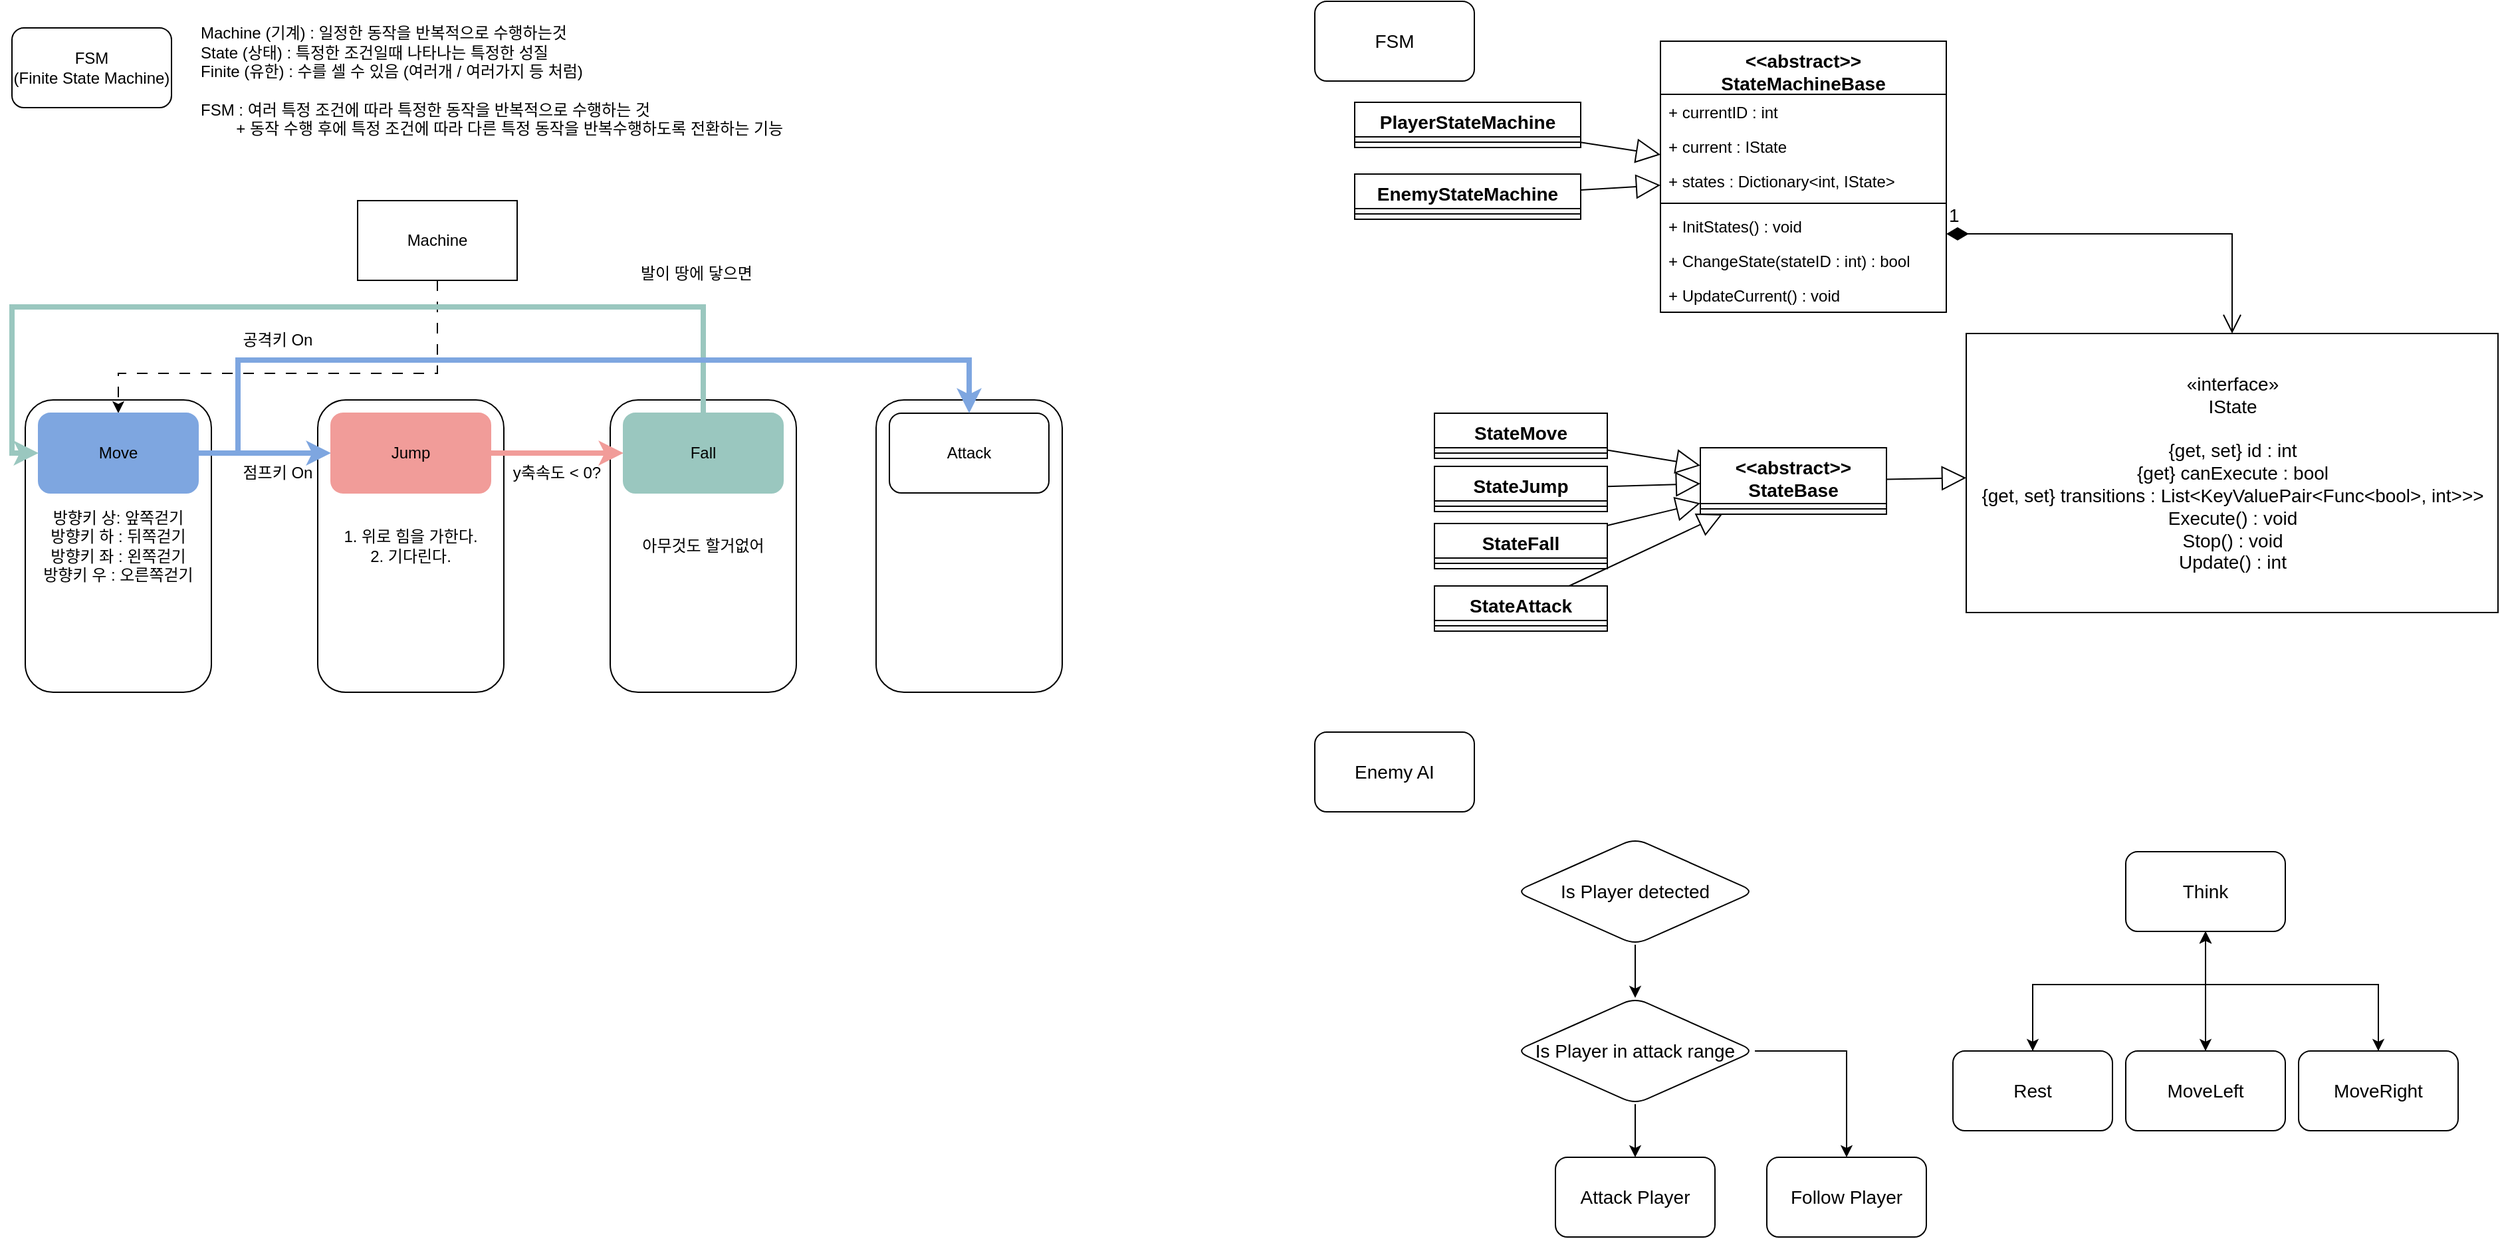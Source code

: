 <mxfile version="20.8.23" type="device"><diagram id="C5RBs43oDa-KdzZeNtuy" name="Page-1"><mxGraphModel dx="1434" dy="796" grid="1" gridSize="10" guides="1" tooltips="1" connect="1" arrows="1" fold="1" page="1" pageScale="1" pageWidth="827" pageHeight="1169" math="0" shadow="0"><root><mxCell id="WIyWlLk6GJQsqaUBKTNV-0"/><mxCell id="WIyWlLk6GJQsqaUBKTNV-1" parent="WIyWlLk6GJQsqaUBKTNV-0"/><mxCell id="SrtOL_HdsPa7O50A49XY-13" value="" style="rounded=1;whiteSpace=wrap;html=1;" parent="WIyWlLk6GJQsqaUBKTNV-1" vertex="1"><mxGeometry x="670" y="310" width="140" height="220" as="geometry"/></mxCell><mxCell id="SrtOL_HdsPa7O50A49XY-12" value="아무것도 할거없어" style="rounded=1;whiteSpace=wrap;html=1;" parent="WIyWlLk6GJQsqaUBKTNV-1" vertex="1"><mxGeometry x="470" y="310" width="140" height="220" as="geometry"/></mxCell><mxCell id="SrtOL_HdsPa7O50A49XY-11" value="1. 위로 힘을 가한다.&lt;br&gt;2. 기다린다." style="rounded=1;whiteSpace=wrap;html=1;" parent="WIyWlLk6GJQsqaUBKTNV-1" vertex="1"><mxGeometry x="250" y="310" width="140" height="220" as="geometry"/></mxCell><mxCell id="SrtOL_HdsPa7O50A49XY-10" value="방향키 상: 앞쪽걷기&lt;br&gt;방향키 하 : 뒤쪽걷기&lt;br&gt;방향키 좌 : 왼쪽걷기&lt;br&gt;방향키 우 : 오른쪽걷기" style="rounded=1;whiteSpace=wrap;html=1;" parent="WIyWlLk6GJQsqaUBKTNV-1" vertex="1"><mxGeometry x="30" y="310" width="140" height="220" as="geometry"/></mxCell><mxCell id="SrtOL_HdsPa7O50A49XY-0" value="FSM&lt;br&gt;(Finite State Machine)" style="rounded=1;whiteSpace=wrap;html=1;" parent="WIyWlLk6GJQsqaUBKTNV-1" vertex="1"><mxGeometry x="20" y="30" width="120" height="60" as="geometry"/></mxCell><mxCell id="SrtOL_HdsPa7O50A49XY-1" value="Machine (기계) : 일정한 동작을 반복적으로 수행하는것&lt;br&gt;State (상태) : 특정한 조건일때 나타나는 특정한 성질&lt;br&gt;Finite (유한) : 수를 셀 수 있음 (여러개 / 여러가지 등 처럼)&lt;br&gt;&lt;br&gt;FSM : 여러 특정 조건에 따라 특정한 동작을 반복적으로 수행하는 것&lt;br&gt;&lt;span style=&quot;white-space: pre;&quot;&gt;&lt;span style=&quot;white-space: pre;&quot;&gt;&#9;&lt;/span&gt;+&lt;/span&gt;&amp;nbsp;동작 수행 후에 특정 조건에 따라 다른 특정 동작을 반복수행하도록 전환하는 기능&amp;nbsp;" style="text;html=1;strokeColor=none;fillColor=none;align=left;verticalAlign=middle;whiteSpace=wrap;rounded=0;" parent="WIyWlLk6GJQsqaUBKTNV-1" vertex="1"><mxGeometry x="160" y="20" width="540" height="100" as="geometry"/></mxCell><mxCell id="SrtOL_HdsPa7O50A49XY-9" style="edgeStyle=orthogonalEdgeStyle;rounded=0;orthogonalLoop=1;jettySize=auto;html=1;entryX=0.5;entryY=0;entryDx=0;entryDy=0;dashed=1;dashPattern=8 8;" parent="WIyWlLk6GJQsqaUBKTNV-1" source="SrtOL_HdsPa7O50A49XY-4" target="SrtOL_HdsPa7O50A49XY-5" edge="1"><mxGeometry relative="1" as="geometry"><Array as="points"><mxPoint x="340" y="290"/><mxPoint x="100" y="290"/></Array></mxGeometry></mxCell><mxCell id="SrtOL_HdsPa7O50A49XY-4" value="Machine" style="whiteSpace=wrap;html=1;" parent="WIyWlLk6GJQsqaUBKTNV-1" vertex="1"><mxGeometry x="280" y="160" width="120" height="60" as="geometry"/></mxCell><mxCell id="SrtOL_HdsPa7O50A49XY-15" style="edgeStyle=orthogonalEdgeStyle;rounded=0;orthogonalLoop=1;jettySize=auto;html=1;strokeWidth=4;strokeColor=#7EA6E0;" parent="WIyWlLk6GJQsqaUBKTNV-1" source="SrtOL_HdsPa7O50A49XY-5" target="SrtOL_HdsPa7O50A49XY-6" edge="1"><mxGeometry relative="1" as="geometry"/></mxCell><mxCell id="SrtOL_HdsPa7O50A49XY-5" value="Move" style="rounded=1;whiteSpace=wrap;html=1;strokeColor=#7EA6E0;fillColor=#7EA6E0;" parent="WIyWlLk6GJQsqaUBKTNV-1" vertex="1"><mxGeometry x="40" y="320" width="120" height="60" as="geometry"/></mxCell><mxCell id="SrtOL_HdsPa7O50A49XY-20" style="edgeStyle=orthogonalEdgeStyle;rounded=0;orthogonalLoop=1;jettySize=auto;html=1;strokeColor=#F19C99;strokeWidth=4;" parent="WIyWlLk6GJQsqaUBKTNV-1" source="SrtOL_HdsPa7O50A49XY-6" target="SrtOL_HdsPa7O50A49XY-8" edge="1"><mxGeometry relative="1" as="geometry"/></mxCell><mxCell id="SrtOL_HdsPa7O50A49XY-6" value="Jump" style="rounded=1;whiteSpace=wrap;html=1;strokeColor=#F19C99;fillColor=#F19C99;" parent="WIyWlLk6GJQsqaUBKTNV-1" vertex="1"><mxGeometry x="260" y="320" width="120" height="60" as="geometry"/></mxCell><mxCell id="SrtOL_HdsPa7O50A49XY-7" value="Attack" style="rounded=1;whiteSpace=wrap;html=1;" parent="WIyWlLk6GJQsqaUBKTNV-1" vertex="1"><mxGeometry x="680" y="320" width="120" height="60" as="geometry"/></mxCell><mxCell id="SrtOL_HdsPa7O50A49XY-22" style="edgeStyle=orthogonalEdgeStyle;rounded=0;orthogonalLoop=1;jettySize=auto;html=1;entryX=0;entryY=0.5;entryDx=0;entryDy=0;strokeColor=#9AC7BF;strokeWidth=4;" parent="WIyWlLk6GJQsqaUBKTNV-1" source="SrtOL_HdsPa7O50A49XY-8" target="SrtOL_HdsPa7O50A49XY-5" edge="1"><mxGeometry relative="1" as="geometry"><Array as="points"><mxPoint x="540" y="240"/><mxPoint x="20" y="240"/><mxPoint x="20" y="350"/></Array></mxGeometry></mxCell><mxCell id="SrtOL_HdsPa7O50A49XY-8" value="Fall" style="rounded=1;whiteSpace=wrap;html=1;strokeColor=#9AC7BF;fillColor=#9AC7BF;" parent="WIyWlLk6GJQsqaUBKTNV-1" vertex="1"><mxGeometry x="480" y="320" width="120" height="60" as="geometry"/></mxCell><mxCell id="SrtOL_HdsPa7O50A49XY-16" value="점프키 On" style="text;html=1;strokeColor=none;fillColor=none;align=center;verticalAlign=middle;whiteSpace=wrap;rounded=0;" parent="WIyWlLk6GJQsqaUBKTNV-1" vertex="1"><mxGeometry x="190" y="350" width="60" height="30" as="geometry"/></mxCell><mxCell id="SrtOL_HdsPa7O50A49XY-17" style="edgeStyle=orthogonalEdgeStyle;rounded=0;orthogonalLoop=1;jettySize=auto;html=1;strokeWidth=4;strokeColor=#7EA6E0;exitX=1;exitY=0.5;exitDx=0;exitDy=0;" parent="WIyWlLk6GJQsqaUBKTNV-1" source="SrtOL_HdsPa7O50A49XY-5" target="SrtOL_HdsPa7O50A49XY-7" edge="1"><mxGeometry relative="1" as="geometry"><mxPoint x="170" y="360" as="sourcePoint"/><mxPoint x="270" y="360" as="targetPoint"/><Array as="points"><mxPoint x="190" y="350"/><mxPoint x="190" y="280"/><mxPoint x="740" y="280"/></Array></mxGeometry></mxCell><mxCell id="SrtOL_HdsPa7O50A49XY-18" value="공격키 On" style="text;html=1;strokeColor=none;fillColor=none;align=center;verticalAlign=middle;whiteSpace=wrap;rounded=0;" parent="WIyWlLk6GJQsqaUBKTNV-1" vertex="1"><mxGeometry x="190" y="250" width="60" height="30" as="geometry"/></mxCell><mxCell id="SrtOL_HdsPa7O50A49XY-21" value="y축속도 &amp;lt; 0?" style="text;html=1;strokeColor=none;fillColor=none;align=center;verticalAlign=middle;whiteSpace=wrap;rounded=0;" parent="WIyWlLk6GJQsqaUBKTNV-1" vertex="1"><mxGeometry x="390" y="350" width="80" height="30" as="geometry"/></mxCell><mxCell id="SrtOL_HdsPa7O50A49XY-23" value="발이 땅에 닿으면" style="text;html=1;strokeColor=none;fillColor=none;align=center;verticalAlign=middle;whiteSpace=wrap;rounded=0;" parent="WIyWlLk6GJQsqaUBKTNV-1" vertex="1"><mxGeometry x="480" y="200" width="110" height="30" as="geometry"/></mxCell><mxCell id="xdMkvQjIk9wKKiNEip1m-0" value="&lt;&lt;abstract&gt;&gt;&#10;StateMachineBase" style="swimlane;fontStyle=1;align=center;verticalAlign=top;childLayout=stackLayout;horizontal=1;startSize=40;horizontalStack=0;resizeParent=1;resizeParentMax=0;resizeLast=0;collapsible=1;marginBottom=0;fontSize=14;" parent="WIyWlLk6GJQsqaUBKTNV-1" vertex="1"><mxGeometry x="1260" y="40" width="215" height="204" as="geometry"/></mxCell><mxCell id="xdMkvQjIk9wKKiNEip1m-1" value="+ currentID : int" style="text;strokeColor=none;fillColor=none;align=left;verticalAlign=top;spacingLeft=4;spacingRight=4;overflow=hidden;rotatable=0;points=[[0,0.5],[1,0.5]];portConstraint=eastwest;" parent="xdMkvQjIk9wKKiNEip1m-0" vertex="1"><mxGeometry y="40" width="215" height="26" as="geometry"/></mxCell><mxCell id="xdMkvQjIk9wKKiNEip1m-24" value="+ current : IState" style="text;strokeColor=none;fillColor=none;align=left;verticalAlign=top;spacingLeft=4;spacingRight=4;overflow=hidden;rotatable=0;points=[[0,0.5],[1,0.5]];portConstraint=eastwest;" parent="xdMkvQjIk9wKKiNEip1m-0" vertex="1"><mxGeometry y="66" width="215" height="26" as="geometry"/></mxCell><mxCell id="xdMkvQjIk9wKKiNEip1m-25" value="+ states : Dictionary&lt;int, IState&gt;" style="text;strokeColor=none;fillColor=none;align=left;verticalAlign=top;spacingLeft=4;spacingRight=4;overflow=hidden;rotatable=0;points=[[0,0.5],[1,0.5]];portConstraint=eastwest;" parent="xdMkvQjIk9wKKiNEip1m-0" vertex="1"><mxGeometry y="92" width="215" height="26" as="geometry"/></mxCell><mxCell id="xdMkvQjIk9wKKiNEip1m-2" value="" style="line;strokeWidth=1;fillColor=none;align=left;verticalAlign=middle;spacingTop=-1;spacingLeft=3;spacingRight=3;rotatable=0;labelPosition=right;points=[];portConstraint=eastwest;strokeColor=inherit;" parent="xdMkvQjIk9wKKiNEip1m-0" vertex="1"><mxGeometry y="118" width="215" height="8" as="geometry"/></mxCell><mxCell id="xdMkvQjIk9wKKiNEip1m-3" value="+ InitStates() : void" style="text;strokeColor=none;fillColor=none;align=left;verticalAlign=top;spacingLeft=4;spacingRight=4;overflow=hidden;rotatable=0;points=[[0,0.5],[1,0.5]];portConstraint=eastwest;" parent="xdMkvQjIk9wKKiNEip1m-0" vertex="1"><mxGeometry y="126" width="215" height="26" as="geometry"/></mxCell><mxCell id="xdMkvQjIk9wKKiNEip1m-26" value="+ ChangeState(stateID : int) : bool" style="text;strokeColor=none;fillColor=none;align=left;verticalAlign=top;spacingLeft=4;spacingRight=4;overflow=hidden;rotatable=0;points=[[0,0.5],[1,0.5]];portConstraint=eastwest;" parent="xdMkvQjIk9wKKiNEip1m-0" vertex="1"><mxGeometry y="152" width="215" height="26" as="geometry"/></mxCell><mxCell id="xdMkvQjIk9wKKiNEip1m-27" value="+ UpdateCurrent() : void" style="text;strokeColor=none;fillColor=none;align=left;verticalAlign=top;spacingLeft=4;spacingRight=4;overflow=hidden;rotatable=0;points=[[0,0.5],[1,0.5]];portConstraint=eastwest;" parent="xdMkvQjIk9wKKiNEip1m-0" vertex="1"><mxGeometry y="178" width="215" height="26" as="geometry"/></mxCell><mxCell id="xdMkvQjIk9wKKiNEip1m-4" value="&lt;&lt;abstract&gt;&gt;&#10;StateBase" style="swimlane;fontStyle=1;align=center;verticalAlign=top;childLayout=stackLayout;horizontal=1;startSize=42;horizontalStack=0;resizeParent=1;resizeParentMax=0;resizeLast=0;collapsible=1;marginBottom=0;fontSize=14;" parent="WIyWlLk6GJQsqaUBKTNV-1" vertex="1"><mxGeometry x="1290" y="346" width="140" height="50" as="geometry"/></mxCell><mxCell id="xdMkvQjIk9wKKiNEip1m-6" value="" style="line;strokeWidth=1;fillColor=none;align=left;verticalAlign=middle;spacingTop=-1;spacingLeft=3;spacingRight=3;rotatable=0;labelPosition=right;points=[];portConstraint=eastwest;strokeColor=inherit;" parent="xdMkvQjIk9wKKiNEip1m-4" vertex="1"><mxGeometry y="42" width="140" height="8" as="geometry"/></mxCell><mxCell id="xdMkvQjIk9wKKiNEip1m-8" value="«interface»&lt;br&gt;IState&lt;br&gt;&lt;br&gt;{get, set} id : int&lt;br&gt;{get} canExecute : bool&lt;br&gt;{get, set} transitions : List&amp;lt;KeyValuePair&amp;lt;Func&amp;lt;bool&amp;gt;, int&amp;gt;&amp;gt;&amp;gt;&lt;br&gt;Execute() : void&lt;br&gt;Stop() : void&lt;br&gt;Update() : int" style="html=1;fontSize=14;" parent="WIyWlLk6GJQsqaUBKTNV-1" vertex="1"><mxGeometry x="1490" y="260" width="400" height="210" as="geometry"/></mxCell><mxCell id="xdMkvQjIk9wKKiNEip1m-9" value="" style="endArrow=block;endSize=16;endFill=0;html=1;rounded=0;fontSize=14;" parent="WIyWlLk6GJQsqaUBKTNV-1" source="xdMkvQjIk9wKKiNEip1m-4" target="xdMkvQjIk9wKKiNEip1m-8" edge="1"><mxGeometry width="160" relative="1" as="geometry"><mxPoint x="1490" y="430" as="sourcePoint"/><mxPoint x="1650" y="430" as="targetPoint"/></mxGeometry></mxCell><mxCell id="xdMkvQjIk9wKKiNEip1m-10" value="StateMove" style="swimlane;fontStyle=1;align=center;verticalAlign=top;childLayout=stackLayout;horizontal=1;startSize=26;horizontalStack=0;resizeParent=1;resizeParentMax=0;resizeLast=0;collapsible=1;marginBottom=0;fontSize=14;" parent="WIyWlLk6GJQsqaUBKTNV-1" vertex="1"><mxGeometry x="1090" y="320" width="130" height="34" as="geometry"/></mxCell><mxCell id="xdMkvQjIk9wKKiNEip1m-11" value="" style="line;strokeWidth=1;fillColor=none;align=left;verticalAlign=middle;spacingTop=-1;spacingLeft=3;spacingRight=3;rotatable=0;labelPosition=right;points=[];portConstraint=eastwest;strokeColor=inherit;" parent="xdMkvQjIk9wKKiNEip1m-10" vertex="1"><mxGeometry y="26" width="130" height="8" as="geometry"/></mxCell><mxCell id="xdMkvQjIk9wKKiNEip1m-12" value="StateJump" style="swimlane;fontStyle=1;align=center;verticalAlign=top;childLayout=stackLayout;horizontal=1;startSize=26;horizontalStack=0;resizeParent=1;resizeParentMax=0;resizeLast=0;collapsible=1;marginBottom=0;fontSize=14;" parent="WIyWlLk6GJQsqaUBKTNV-1" vertex="1"><mxGeometry x="1090" y="360" width="130" height="34" as="geometry"/></mxCell><mxCell id="xdMkvQjIk9wKKiNEip1m-13" value="" style="line;strokeWidth=1;fillColor=none;align=left;verticalAlign=middle;spacingTop=-1;spacingLeft=3;spacingRight=3;rotatable=0;labelPosition=right;points=[];portConstraint=eastwest;strokeColor=inherit;" parent="xdMkvQjIk9wKKiNEip1m-12" vertex="1"><mxGeometry y="26" width="130" height="8" as="geometry"/></mxCell><mxCell id="xdMkvQjIk9wKKiNEip1m-14" value="StateFall" style="swimlane;fontStyle=1;align=center;verticalAlign=top;childLayout=stackLayout;horizontal=1;startSize=26;horizontalStack=0;resizeParent=1;resizeParentMax=0;resizeLast=0;collapsible=1;marginBottom=0;fontSize=14;" parent="WIyWlLk6GJQsqaUBKTNV-1" vertex="1"><mxGeometry x="1090" y="403" width="130" height="34" as="geometry"/></mxCell><mxCell id="xdMkvQjIk9wKKiNEip1m-15" value="" style="line;strokeWidth=1;fillColor=none;align=left;verticalAlign=middle;spacingTop=-1;spacingLeft=3;spacingRight=3;rotatable=0;labelPosition=right;points=[];portConstraint=eastwest;strokeColor=inherit;" parent="xdMkvQjIk9wKKiNEip1m-14" vertex="1"><mxGeometry y="26" width="130" height="8" as="geometry"/></mxCell><mxCell id="xdMkvQjIk9wKKiNEip1m-16" value="StateAttack" style="swimlane;fontStyle=1;align=center;verticalAlign=top;childLayout=stackLayout;horizontal=1;startSize=26;horizontalStack=0;resizeParent=1;resizeParentMax=0;resizeLast=0;collapsible=1;marginBottom=0;fontSize=14;" parent="WIyWlLk6GJQsqaUBKTNV-1" vertex="1"><mxGeometry x="1090" y="450" width="130" height="34" as="geometry"/></mxCell><mxCell id="xdMkvQjIk9wKKiNEip1m-17" value="" style="line;strokeWidth=1;fillColor=none;align=left;verticalAlign=middle;spacingTop=-1;spacingLeft=3;spacingRight=3;rotatable=0;labelPosition=right;points=[];portConstraint=eastwest;strokeColor=inherit;" parent="xdMkvQjIk9wKKiNEip1m-16" vertex="1"><mxGeometry y="26" width="130" height="8" as="geometry"/></mxCell><mxCell id="xdMkvQjIk9wKKiNEip1m-18" value="" style="endArrow=block;endSize=16;endFill=0;html=1;rounded=0;fontSize=14;" parent="WIyWlLk6GJQsqaUBKTNV-1" source="xdMkvQjIk9wKKiNEip1m-10" target="xdMkvQjIk9wKKiNEip1m-4" edge="1"><mxGeometry width="160" relative="1" as="geometry"><mxPoint x="1430" y="373" as="sourcePoint"/><mxPoint x="1500" y="374" as="targetPoint"/></mxGeometry></mxCell><mxCell id="xdMkvQjIk9wKKiNEip1m-19" value="" style="endArrow=block;endSize=16;endFill=0;html=1;rounded=0;fontSize=14;" parent="WIyWlLk6GJQsqaUBKTNV-1" source="xdMkvQjIk9wKKiNEip1m-12" target="xdMkvQjIk9wKKiNEip1m-4" edge="1"><mxGeometry width="160" relative="1" as="geometry"><mxPoint x="1230" y="355" as="sourcePoint"/><mxPoint x="1300" y="365" as="targetPoint"/></mxGeometry></mxCell><mxCell id="xdMkvQjIk9wKKiNEip1m-20" value="" style="endArrow=block;endSize=16;endFill=0;html=1;rounded=0;fontSize=14;" parent="WIyWlLk6GJQsqaUBKTNV-1" source="xdMkvQjIk9wKKiNEip1m-14" target="xdMkvQjIk9wKKiNEip1m-4" edge="1"><mxGeometry width="160" relative="1" as="geometry"><mxPoint x="1230" y="382" as="sourcePoint"/><mxPoint x="1300" y="378" as="targetPoint"/></mxGeometry></mxCell><mxCell id="xdMkvQjIk9wKKiNEip1m-21" value="" style="endArrow=block;endSize=16;endFill=0;html=1;rounded=0;fontSize=14;" parent="WIyWlLk6GJQsqaUBKTNV-1" source="xdMkvQjIk9wKKiNEip1m-16" target="xdMkvQjIk9wKKiNEip1m-4" edge="1"><mxGeometry width="160" relative="1" as="geometry"><mxPoint x="1225" y="413" as="sourcePoint"/><mxPoint x="1305" y="390" as="targetPoint"/></mxGeometry></mxCell><mxCell id="xdMkvQjIk9wKKiNEip1m-23" value="1" style="endArrow=open;html=1;endSize=12;startArrow=diamondThin;startSize=14;startFill=1;edgeStyle=orthogonalEdgeStyle;align=left;verticalAlign=bottom;rounded=0;fontSize=14;" parent="WIyWlLk6GJQsqaUBKTNV-1" source="xdMkvQjIk9wKKiNEip1m-0" target="xdMkvQjIk9wKKiNEip1m-8" edge="1"><mxGeometry x="-1" y="3" relative="1" as="geometry"><mxPoint x="1430" y="330" as="sourcePoint"/><mxPoint x="1590" y="330" as="targetPoint"/><Array as="points"><mxPoint x="1690" y="185"/></Array></mxGeometry></mxCell><mxCell id="xdMkvQjIk9wKKiNEip1m-28" value="PlayerStateMachine" style="swimlane;fontStyle=1;align=center;verticalAlign=top;childLayout=stackLayout;horizontal=1;startSize=26;horizontalStack=0;resizeParent=1;resizeParentMax=0;resizeLast=0;collapsible=1;marginBottom=0;fontSize=14;" parent="WIyWlLk6GJQsqaUBKTNV-1" vertex="1"><mxGeometry x="1030" y="86" width="170" height="34" as="geometry"/></mxCell><mxCell id="xdMkvQjIk9wKKiNEip1m-29" value="" style="line;strokeWidth=1;fillColor=none;align=left;verticalAlign=middle;spacingTop=-1;spacingLeft=3;spacingRight=3;rotatable=0;labelPosition=right;points=[];portConstraint=eastwest;strokeColor=inherit;" parent="xdMkvQjIk9wKKiNEip1m-28" vertex="1"><mxGeometry y="26" width="170" height="8" as="geometry"/></mxCell><mxCell id="xdMkvQjIk9wKKiNEip1m-30" value="" style="endArrow=block;endSize=16;endFill=0;html=1;rounded=0;fontSize=14;" parent="WIyWlLk6GJQsqaUBKTNV-1" source="xdMkvQjIk9wKKiNEip1m-28" target="xdMkvQjIk9wKKiNEip1m-0" edge="1"><mxGeometry width="160" relative="1" as="geometry"><mxPoint x="1440" y="380" as="sourcePoint"/><mxPoint x="1500" y="379" as="targetPoint"/></mxGeometry></mxCell><mxCell id="xdMkvQjIk9wKKiNEip1m-31" value="EnemyStateMachine" style="swimlane;fontStyle=1;align=center;verticalAlign=top;childLayout=stackLayout;horizontal=1;startSize=26;horizontalStack=0;resizeParent=1;resizeParentMax=0;resizeLast=0;collapsible=1;marginBottom=0;fontSize=14;" parent="WIyWlLk6GJQsqaUBKTNV-1" vertex="1"><mxGeometry x="1030" y="140" width="170" height="34" as="geometry"/></mxCell><mxCell id="xdMkvQjIk9wKKiNEip1m-32" value="" style="line;strokeWidth=1;fillColor=none;align=left;verticalAlign=middle;spacingTop=-1;spacingLeft=3;spacingRight=3;rotatable=0;labelPosition=right;points=[];portConstraint=eastwest;strokeColor=inherit;" parent="xdMkvQjIk9wKKiNEip1m-31" vertex="1"><mxGeometry y="26" width="170" height="8" as="geometry"/></mxCell><mxCell id="xdMkvQjIk9wKKiNEip1m-34" value="" style="endArrow=block;endSize=16;endFill=0;html=1;rounded=0;fontSize=14;" parent="WIyWlLk6GJQsqaUBKTNV-1" source="xdMkvQjIk9wKKiNEip1m-31" target="xdMkvQjIk9wKKiNEip1m-0" edge="1"><mxGeometry width="160" relative="1" as="geometry"><mxPoint x="1176" y="84" as="sourcePoint"/><mxPoint x="1270" y="116" as="targetPoint"/></mxGeometry></mxCell><mxCell id="xdMkvQjIk9wKKiNEip1m-35" value="FSM" style="rounded=1;whiteSpace=wrap;html=1;fontSize=14;" parent="WIyWlLk6GJQsqaUBKTNV-1" vertex="1"><mxGeometry x="1000" y="10" width="120" height="60" as="geometry"/></mxCell><mxCell id="xdMkvQjIk9wKKiNEip1m-36" value="Enemy AI" style="rounded=1;whiteSpace=wrap;html=1;fontSize=14;" parent="WIyWlLk6GJQsqaUBKTNV-1" vertex="1"><mxGeometry x="1000" y="560" width="120" height="60" as="geometry"/></mxCell><mxCell id="xdMkvQjIk9wKKiNEip1m-56" style="edgeStyle=orthogonalEdgeStyle;rounded=0;orthogonalLoop=1;jettySize=auto;html=1;fontSize=14;" parent="WIyWlLk6GJQsqaUBKTNV-1" source="xdMkvQjIk9wKKiNEip1m-39" target="xdMkvQjIk9wKKiNEip1m-53" edge="1"><mxGeometry relative="1" as="geometry"/></mxCell><mxCell id="xdMkvQjIk9wKKiNEip1m-39" value="Is Player detected" style="rhombus;whiteSpace=wrap;html=1;fontSize=14;rounded=1;" parent="WIyWlLk6GJQsqaUBKTNV-1" vertex="1"><mxGeometry x="1151" y="640" width="180" height="80" as="geometry"/></mxCell><mxCell id="xdMkvQjIk9wKKiNEip1m-45" style="edgeStyle=orthogonalEdgeStyle;rounded=0;orthogonalLoop=1;jettySize=auto;html=1;fontSize=14;" parent="WIyWlLk6GJQsqaUBKTNV-1" source="xdMkvQjIk9wKKiNEip1m-40" target="xdMkvQjIk9wKKiNEip1m-41" edge="1"><mxGeometry relative="1" as="geometry"><Array as="points"><mxPoint x="1670" y="750"/><mxPoint x="1540" y="750"/></Array></mxGeometry></mxCell><mxCell id="xdMkvQjIk9wKKiNEip1m-46" style="edgeStyle=orthogonalEdgeStyle;rounded=0;orthogonalLoop=1;jettySize=auto;html=1;entryX=0.5;entryY=0;entryDx=0;entryDy=0;fontSize=14;" parent="WIyWlLk6GJQsqaUBKTNV-1" source="xdMkvQjIk9wKKiNEip1m-40" target="xdMkvQjIk9wKKiNEip1m-42" edge="1"><mxGeometry relative="1" as="geometry"/></mxCell><mxCell id="xdMkvQjIk9wKKiNEip1m-47" style="edgeStyle=orthogonalEdgeStyle;rounded=0;orthogonalLoop=1;jettySize=auto;html=1;fontSize=14;" parent="WIyWlLk6GJQsqaUBKTNV-1" source="xdMkvQjIk9wKKiNEip1m-40" target="xdMkvQjIk9wKKiNEip1m-43" edge="1"><mxGeometry relative="1" as="geometry"><Array as="points"><mxPoint x="1670" y="750"/><mxPoint x="1800" y="750"/></Array></mxGeometry></mxCell><mxCell id="xdMkvQjIk9wKKiNEip1m-40" value="Think" style="rounded=1;whiteSpace=wrap;html=1;fontSize=14;" parent="WIyWlLk6GJQsqaUBKTNV-1" vertex="1"><mxGeometry x="1610" y="650" width="120" height="60" as="geometry"/></mxCell><mxCell id="xdMkvQjIk9wKKiNEip1m-50" style="edgeStyle=orthogonalEdgeStyle;rounded=0;orthogonalLoop=1;jettySize=auto;html=1;fontSize=14;" parent="WIyWlLk6GJQsqaUBKTNV-1" source="xdMkvQjIk9wKKiNEip1m-41" target="xdMkvQjIk9wKKiNEip1m-40" edge="1"><mxGeometry relative="1" as="geometry"><Array as="points"><mxPoint x="1540" y="750"/><mxPoint x="1670" y="750"/></Array></mxGeometry></mxCell><mxCell id="xdMkvQjIk9wKKiNEip1m-41" value="Rest" style="rounded=1;whiteSpace=wrap;html=1;fontSize=14;" parent="WIyWlLk6GJQsqaUBKTNV-1" vertex="1"><mxGeometry x="1480" y="800" width="120" height="60" as="geometry"/></mxCell><mxCell id="xdMkvQjIk9wKKiNEip1m-48" style="edgeStyle=orthogonalEdgeStyle;rounded=0;orthogonalLoop=1;jettySize=auto;html=1;fontSize=14;" parent="WIyWlLk6GJQsqaUBKTNV-1" source="xdMkvQjIk9wKKiNEip1m-42" target="xdMkvQjIk9wKKiNEip1m-40" edge="1"><mxGeometry relative="1" as="geometry"/></mxCell><mxCell id="xdMkvQjIk9wKKiNEip1m-42" value="MoveLeft" style="rounded=1;whiteSpace=wrap;html=1;fontSize=14;" parent="WIyWlLk6GJQsqaUBKTNV-1" vertex="1"><mxGeometry x="1610" y="800" width="120" height="60" as="geometry"/></mxCell><mxCell id="xdMkvQjIk9wKKiNEip1m-51" style="edgeStyle=orthogonalEdgeStyle;rounded=0;orthogonalLoop=1;jettySize=auto;html=1;fontSize=14;" parent="WIyWlLk6GJQsqaUBKTNV-1" source="xdMkvQjIk9wKKiNEip1m-43" target="xdMkvQjIk9wKKiNEip1m-40" edge="1"><mxGeometry relative="1" as="geometry"><Array as="points"><mxPoint x="1800" y="750"/><mxPoint x="1670" y="750"/></Array></mxGeometry></mxCell><mxCell id="xdMkvQjIk9wKKiNEip1m-43" value="MoveRight" style="rounded=1;whiteSpace=wrap;html=1;fontSize=14;" parent="WIyWlLk6GJQsqaUBKTNV-1" vertex="1"><mxGeometry x="1740" y="800" width="120" height="60" as="geometry"/></mxCell><mxCell id="xdMkvQjIk9wKKiNEip1m-52" value="Attack Player" style="rounded=1;whiteSpace=wrap;html=1;fontSize=14;" parent="WIyWlLk6GJQsqaUBKTNV-1" vertex="1"><mxGeometry x="1181" y="880" width="120" height="60" as="geometry"/></mxCell><mxCell id="xdMkvQjIk9wKKiNEip1m-57" style="edgeStyle=orthogonalEdgeStyle;rounded=0;orthogonalLoop=1;jettySize=auto;html=1;fontSize=14;" parent="WIyWlLk6GJQsqaUBKTNV-1" source="xdMkvQjIk9wKKiNEip1m-53" target="xdMkvQjIk9wKKiNEip1m-52" edge="1"><mxGeometry relative="1" as="geometry"/></mxCell><mxCell id="xdMkvQjIk9wKKiNEip1m-58" style="edgeStyle=orthogonalEdgeStyle;rounded=0;orthogonalLoop=1;jettySize=auto;html=1;fontSize=14;" parent="WIyWlLk6GJQsqaUBKTNV-1" source="xdMkvQjIk9wKKiNEip1m-53" target="xdMkvQjIk9wKKiNEip1m-54" edge="1"><mxGeometry relative="1" as="geometry"/></mxCell><mxCell id="xdMkvQjIk9wKKiNEip1m-53" value="Is Player in attack range" style="rhombus;whiteSpace=wrap;html=1;fontSize=14;rounded=1;" parent="WIyWlLk6GJQsqaUBKTNV-1" vertex="1"><mxGeometry x="1151" y="760" width="180" height="80" as="geometry"/></mxCell><mxCell id="xdMkvQjIk9wKKiNEip1m-54" value="Follow Player" style="rounded=1;whiteSpace=wrap;html=1;fontSize=14;" parent="WIyWlLk6GJQsqaUBKTNV-1" vertex="1"><mxGeometry x="1340" y="880" width="120" height="60" as="geometry"/></mxCell></root></mxGraphModel></diagram></mxfile>